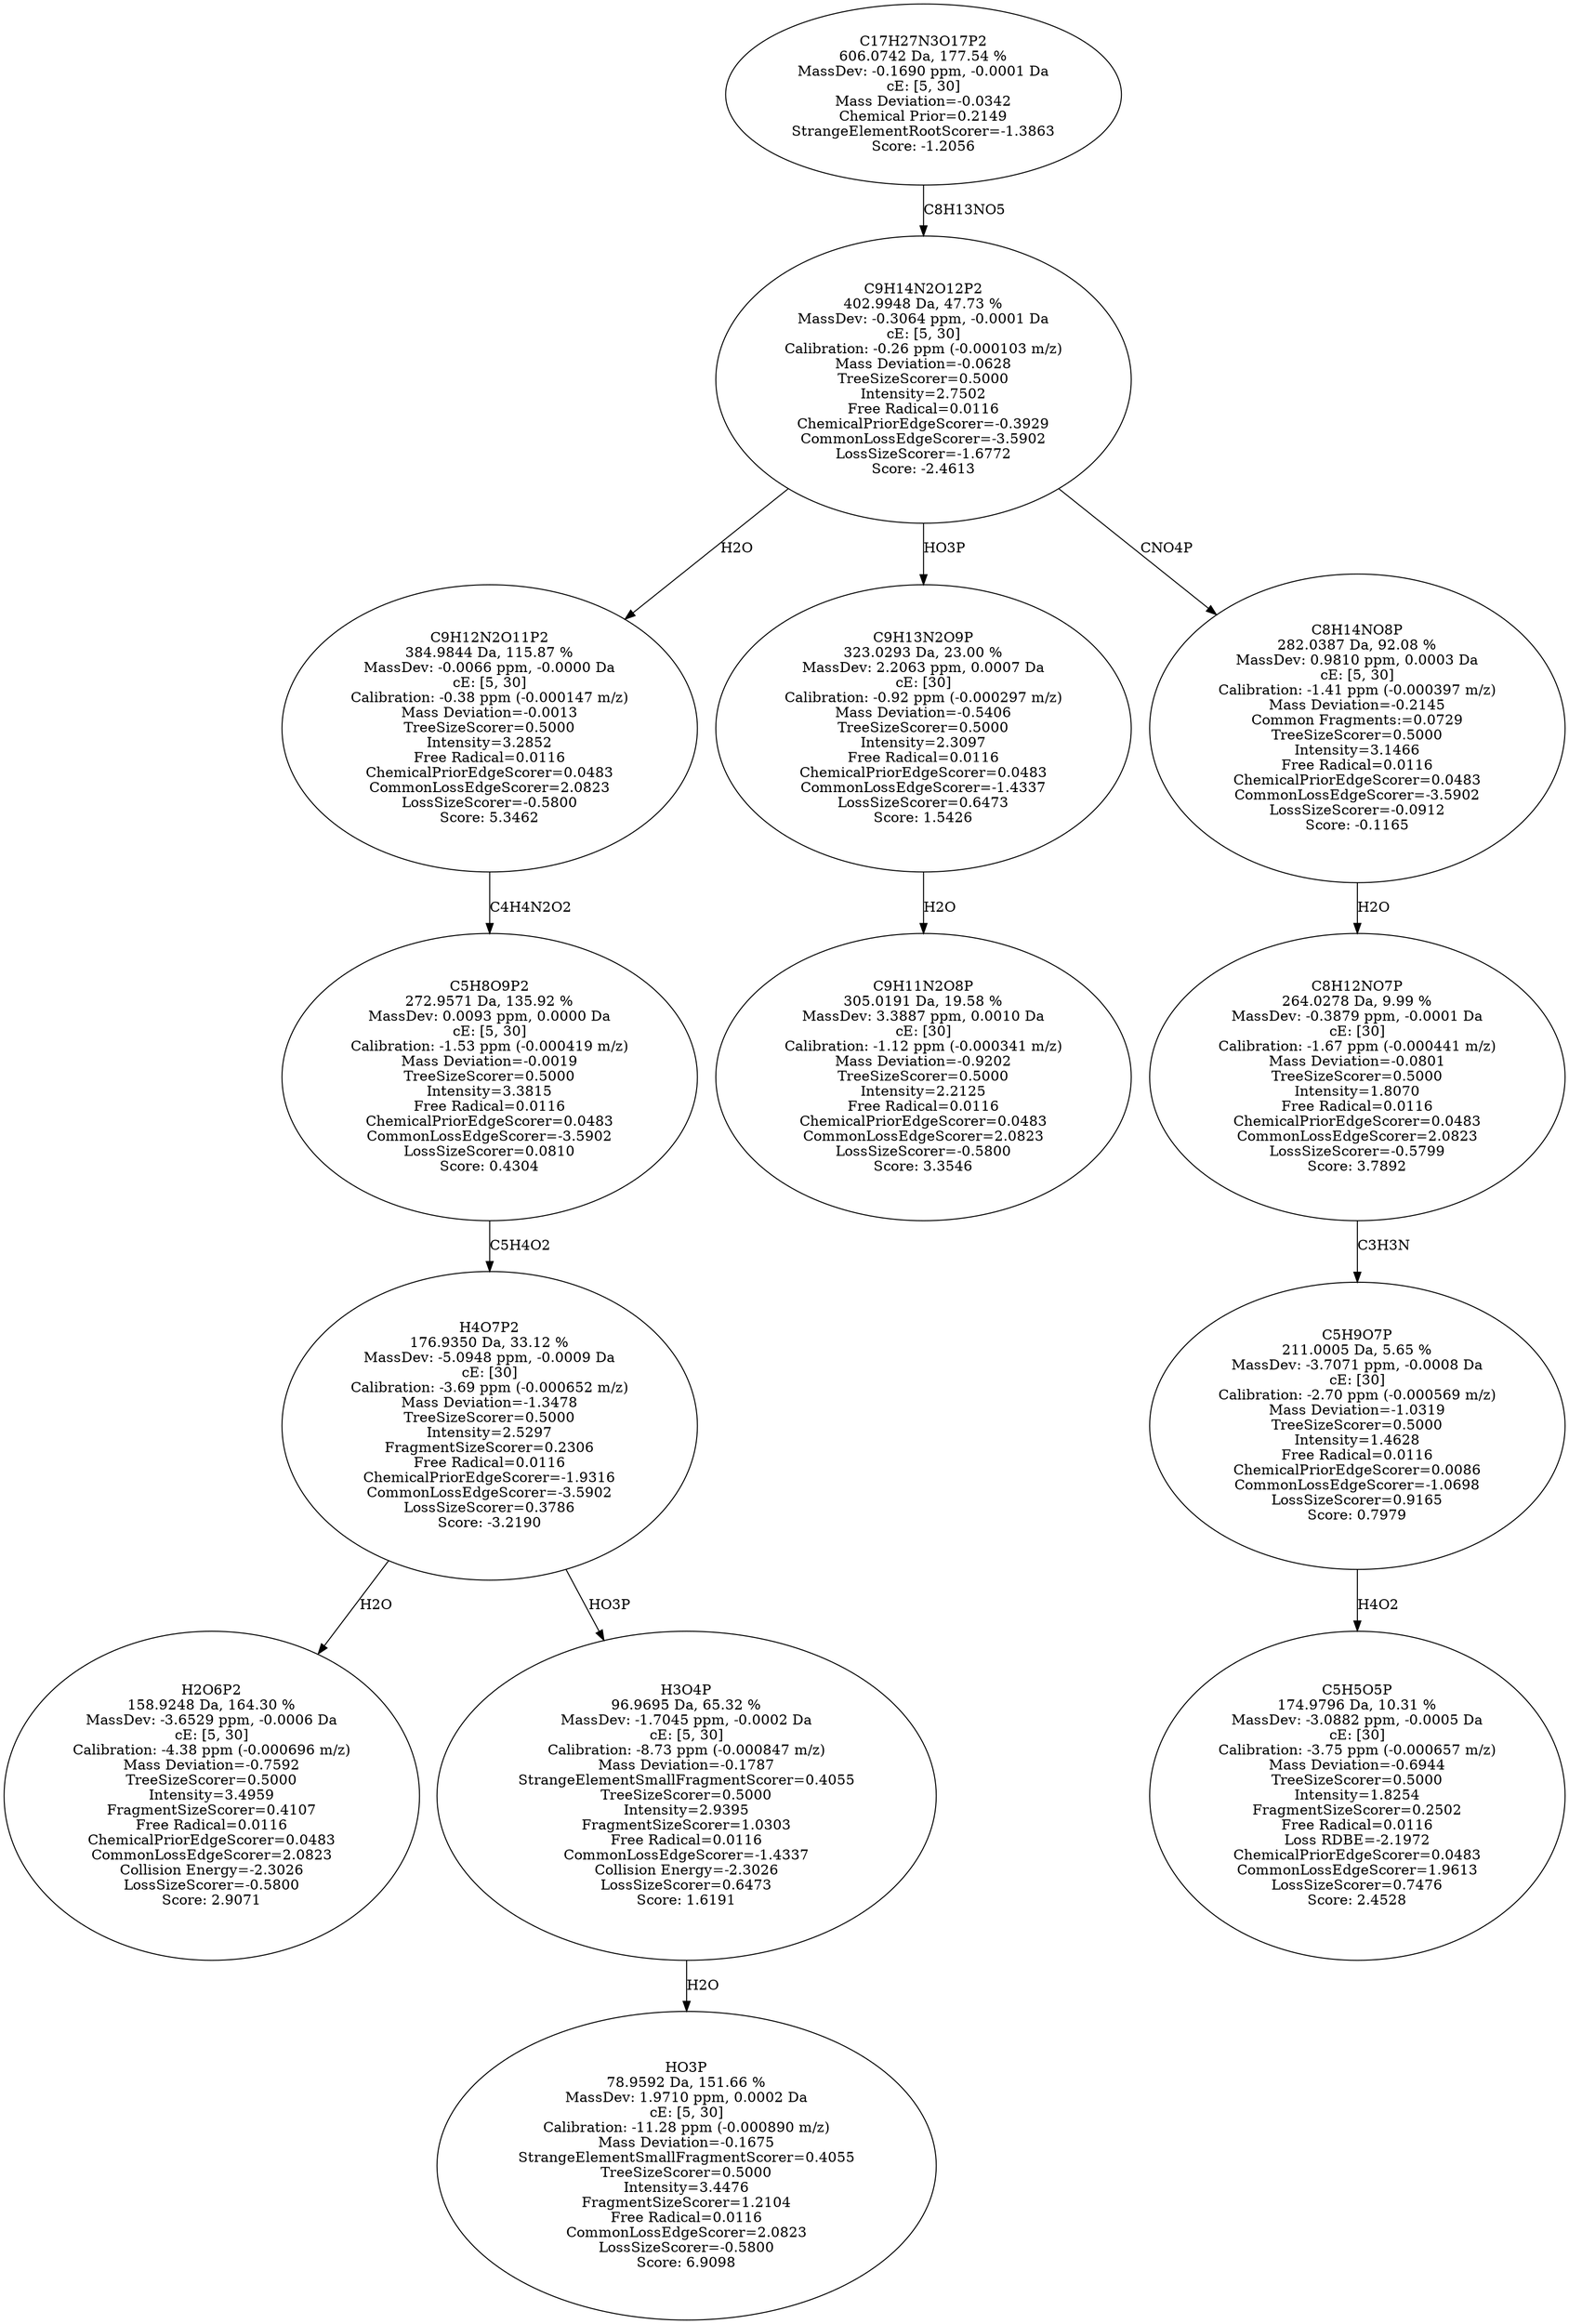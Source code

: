 strict digraph {
v1 [label="H2O6P2\n158.9248 Da, 164.30 %\nMassDev: -3.6529 ppm, -0.0006 Da\ncE: [5, 30]\nCalibration: -4.38 ppm (-0.000696 m/z)\nMass Deviation=-0.7592\nTreeSizeScorer=0.5000\nIntensity=3.4959\nFragmentSizeScorer=0.4107\nFree Radical=0.0116\nChemicalPriorEdgeScorer=0.0483\nCommonLossEdgeScorer=2.0823\nCollision Energy=-2.3026\nLossSizeScorer=-0.5800\nScore: 2.9071"];
v2 [label="HO3P\n78.9592 Da, 151.66 %\nMassDev: 1.9710 ppm, 0.0002 Da\ncE: [5, 30]\nCalibration: -11.28 ppm (-0.000890 m/z)\nMass Deviation=-0.1675\nStrangeElementSmallFragmentScorer=0.4055\nTreeSizeScorer=0.5000\nIntensity=3.4476\nFragmentSizeScorer=1.2104\nFree Radical=0.0116\nCommonLossEdgeScorer=2.0823\nLossSizeScorer=-0.5800\nScore: 6.9098"];
v3 [label="H3O4P\n96.9695 Da, 65.32 %\nMassDev: -1.7045 ppm, -0.0002 Da\ncE: [5, 30]\nCalibration: -8.73 ppm (-0.000847 m/z)\nMass Deviation=-0.1787\nStrangeElementSmallFragmentScorer=0.4055\nTreeSizeScorer=0.5000\nIntensity=2.9395\nFragmentSizeScorer=1.0303\nFree Radical=0.0116\nCommonLossEdgeScorer=-1.4337\nCollision Energy=-2.3026\nLossSizeScorer=0.6473\nScore: 1.6191"];
v4 [label="H4O7P2\n176.9350 Da, 33.12 %\nMassDev: -5.0948 ppm, -0.0009 Da\ncE: [30]\nCalibration: -3.69 ppm (-0.000652 m/z)\nMass Deviation=-1.3478\nTreeSizeScorer=0.5000\nIntensity=2.5297\nFragmentSizeScorer=0.2306\nFree Radical=0.0116\nChemicalPriorEdgeScorer=-1.9316\nCommonLossEdgeScorer=-3.5902\nLossSizeScorer=0.3786\nScore: -3.2190"];
v5 [label="C5H8O9P2\n272.9571 Da, 135.92 %\nMassDev: 0.0093 ppm, 0.0000 Da\ncE: [5, 30]\nCalibration: -1.53 ppm (-0.000419 m/z)\nMass Deviation=-0.0019\nTreeSizeScorer=0.5000\nIntensity=3.3815\nFree Radical=0.0116\nChemicalPriorEdgeScorer=0.0483\nCommonLossEdgeScorer=-3.5902\nLossSizeScorer=0.0810\nScore: 0.4304"];
v6 [label="C9H12N2O11P2\n384.9844 Da, 115.87 %\nMassDev: -0.0066 ppm, -0.0000 Da\ncE: [5, 30]\nCalibration: -0.38 ppm (-0.000147 m/z)\nMass Deviation=-0.0013\nTreeSizeScorer=0.5000\nIntensity=3.2852\nFree Radical=0.0116\nChemicalPriorEdgeScorer=0.0483\nCommonLossEdgeScorer=2.0823\nLossSizeScorer=-0.5800\nScore: 5.3462"];
v7 [label="C9H11N2O8P\n305.0191 Da, 19.58 %\nMassDev: 3.3887 ppm, 0.0010 Da\ncE: [30]\nCalibration: -1.12 ppm (-0.000341 m/z)\nMass Deviation=-0.9202\nTreeSizeScorer=0.5000\nIntensity=2.2125\nFree Radical=0.0116\nChemicalPriorEdgeScorer=0.0483\nCommonLossEdgeScorer=2.0823\nLossSizeScorer=-0.5800\nScore: 3.3546"];
v8 [label="C9H13N2O9P\n323.0293 Da, 23.00 %\nMassDev: 2.2063 ppm, 0.0007 Da\ncE: [30]\nCalibration: -0.92 ppm (-0.000297 m/z)\nMass Deviation=-0.5406\nTreeSizeScorer=0.5000\nIntensity=2.3097\nFree Radical=0.0116\nChemicalPriorEdgeScorer=0.0483\nCommonLossEdgeScorer=-1.4337\nLossSizeScorer=0.6473\nScore: 1.5426"];
v9 [label="C5H5O5P\n174.9796 Da, 10.31 %\nMassDev: -3.0882 ppm, -0.0005 Da\ncE: [30]\nCalibration: -3.75 ppm (-0.000657 m/z)\nMass Deviation=-0.6944\nTreeSizeScorer=0.5000\nIntensity=1.8254\nFragmentSizeScorer=0.2502\nFree Radical=0.0116\nLoss RDBE=-2.1972\nChemicalPriorEdgeScorer=0.0483\nCommonLossEdgeScorer=1.9613\nLossSizeScorer=0.7476\nScore: 2.4528"];
v10 [label="C5H9O7P\n211.0005 Da, 5.65 %\nMassDev: -3.7071 ppm, -0.0008 Da\ncE: [30]\nCalibration: -2.70 ppm (-0.000569 m/z)\nMass Deviation=-1.0319\nTreeSizeScorer=0.5000\nIntensity=1.4628\nFree Radical=0.0116\nChemicalPriorEdgeScorer=0.0086\nCommonLossEdgeScorer=-1.0698\nLossSizeScorer=0.9165\nScore: 0.7979"];
v11 [label="C8H12NO7P\n264.0278 Da, 9.99 %\nMassDev: -0.3879 ppm, -0.0001 Da\ncE: [30]\nCalibration: -1.67 ppm (-0.000441 m/z)\nMass Deviation=-0.0801\nTreeSizeScorer=0.5000\nIntensity=1.8070\nFree Radical=0.0116\nChemicalPriorEdgeScorer=0.0483\nCommonLossEdgeScorer=2.0823\nLossSizeScorer=-0.5799\nScore: 3.7892"];
v12 [label="C8H14NO8P\n282.0387 Da, 92.08 %\nMassDev: 0.9810 ppm, 0.0003 Da\ncE: [5, 30]\nCalibration: -1.41 ppm (-0.000397 m/z)\nMass Deviation=-0.2145\nCommon Fragments:=0.0729\nTreeSizeScorer=0.5000\nIntensity=3.1466\nFree Radical=0.0116\nChemicalPriorEdgeScorer=0.0483\nCommonLossEdgeScorer=-3.5902\nLossSizeScorer=-0.0912\nScore: -0.1165"];
v13 [label="C9H14N2O12P2\n402.9948 Da, 47.73 %\nMassDev: -0.3064 ppm, -0.0001 Da\ncE: [5, 30]\nCalibration: -0.26 ppm (-0.000103 m/z)\nMass Deviation=-0.0628\nTreeSizeScorer=0.5000\nIntensity=2.7502\nFree Radical=0.0116\nChemicalPriorEdgeScorer=-0.3929\nCommonLossEdgeScorer=-3.5902\nLossSizeScorer=-1.6772\nScore: -2.4613"];
v14 [label="C17H27N3O17P2\n606.0742 Da, 177.54 %\nMassDev: -0.1690 ppm, -0.0001 Da\ncE: [5, 30]\nMass Deviation=-0.0342\nChemical Prior=0.2149\nStrangeElementRootScorer=-1.3863\nScore: -1.2056"];
v4 -> v1 [label="H2O"];
v3 -> v2 [label="H2O"];
v4 -> v3 [label="HO3P"];
v5 -> v4 [label="C5H4O2"];
v6 -> v5 [label="C4H4N2O2"];
v13 -> v6 [label="H2O"];
v8 -> v7 [label="H2O"];
v13 -> v8 [label="HO3P"];
v10 -> v9 [label="H4O2"];
v11 -> v10 [label="C3H3N"];
v12 -> v11 [label="H2O"];
v13 -> v12 [label="CNO4P"];
v14 -> v13 [label="C8H13NO5"];
}